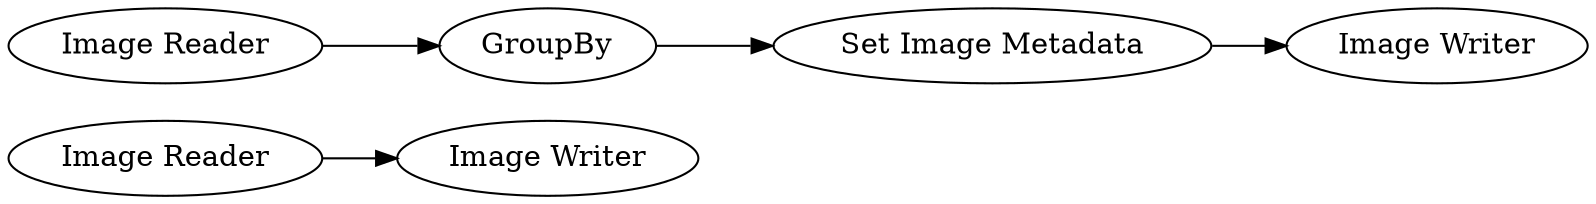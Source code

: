digraph {
	1 [label="Image Reader"]
	2 [label="Image Writer"]
	3 [label="Image Reader"]
	4 [label=GroupBy]
	5 [label="Image Writer"]
	6 [label="Set Image Metadata"]
	1 -> 2
	3 -> 4
	4 -> 6
	6 -> 5
	rankdir=LR
}
